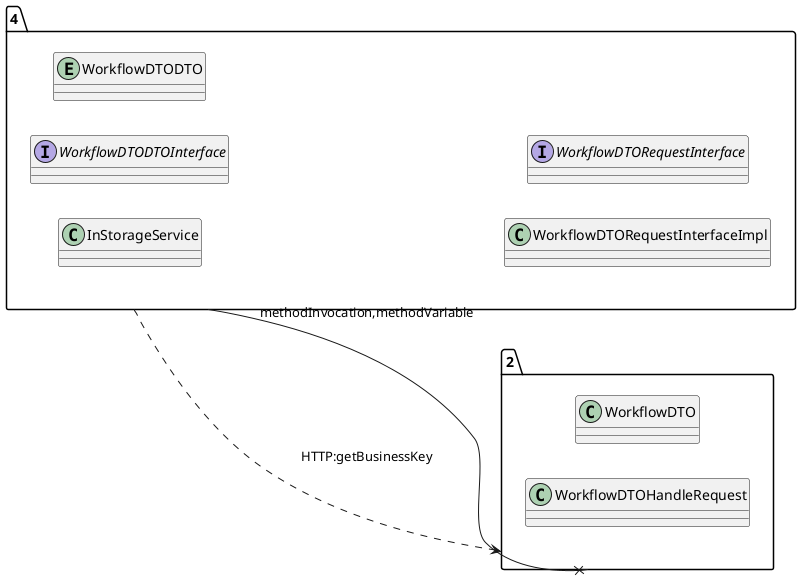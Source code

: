 @startuml 
allow_mixing
left to right direction
package "4"{
class InStorageService
interface WorkflowDTODTOInterface
entity WorkflowDTODTO
class WorkflowDTORequestInterfaceImpl
interface WorkflowDTORequestInterface

}
package "2"{
class WorkflowDTO
class WorkflowDTOHandleRequest

}
"4" --x "2":methodInvocation,methodVariable
"4" ..> "2":HTTP:getBusinessKey
@enduml